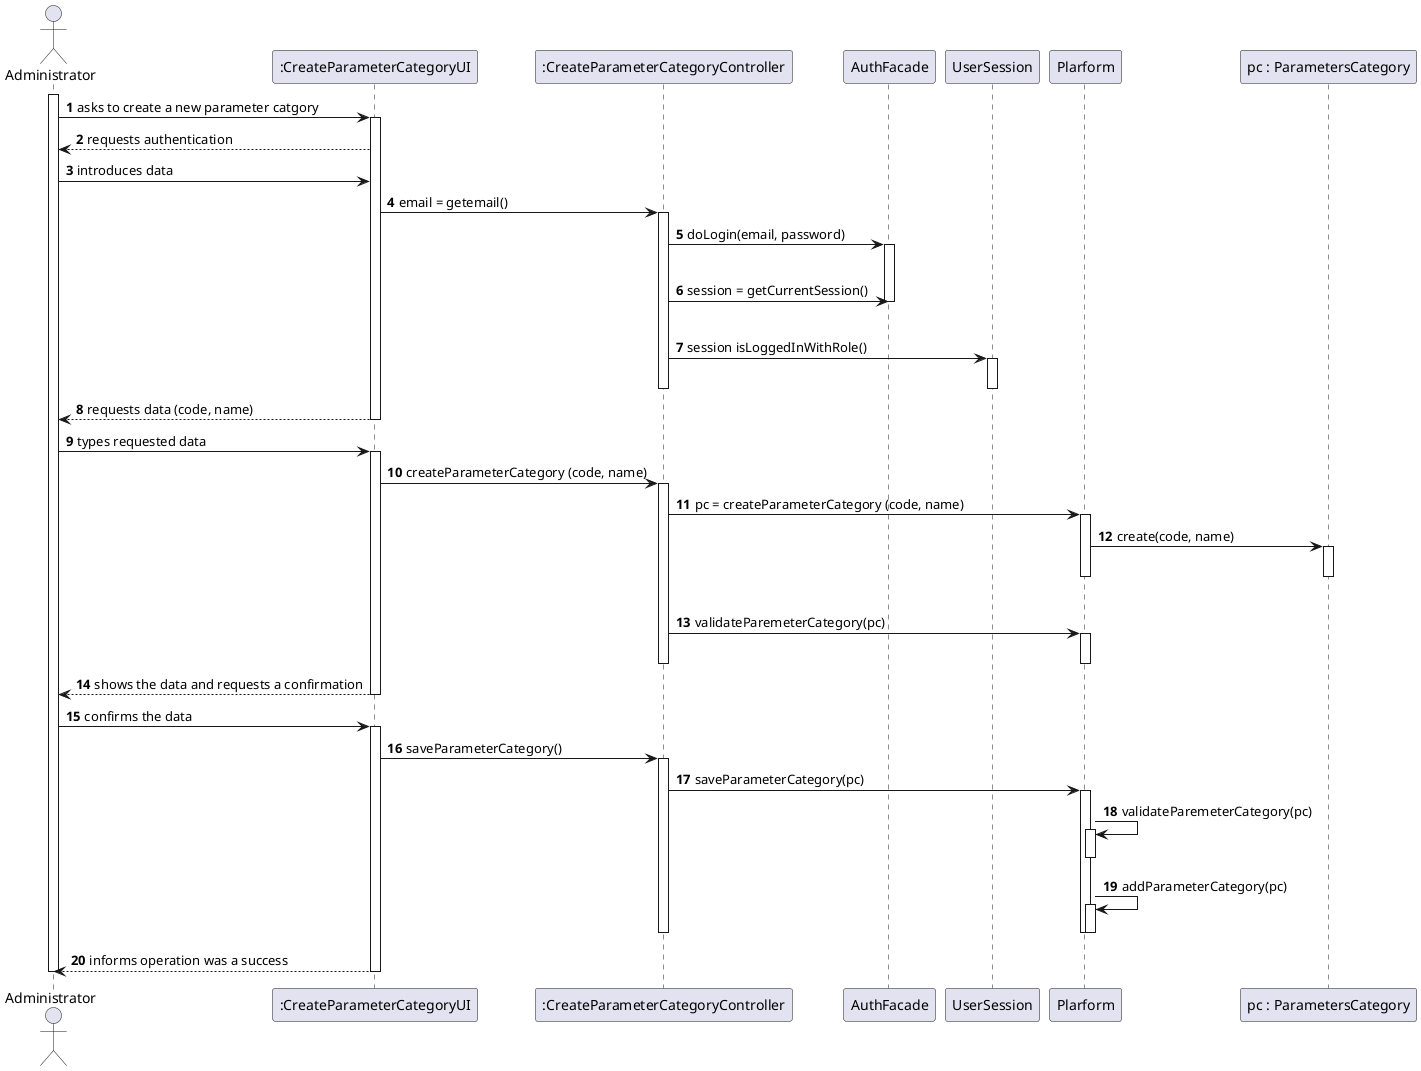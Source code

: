@startuml
autonumber
'hide footbox
actor "Administrator" as ADM

participant ":CreateParameterCategoryUI" as UI
participant ":CreateParameterCategoryController" as CTRL
participant "AuthFacade" as AF
participant "UserSession" as US
participant "Plarform" as _APP
participant "pc : ParametersCategory" as PC


activate ADM
ADM -> UI : asks to create a new parameter catgory
activate UI
UI --> ADM : requests authentication
ADM -> UI : introduces data
UI -> CTRL : email = getemail()
activate CTRL
CTRL -> AF : doLogin(email, password)
|||
activate AF
CTRL -> AF : session = getCurrentSession()
|||
deactivate AF
CTRL -> US : session isLoggedInWithRole()
activate US
deactivate US
deactivate CTRL
UI --> ADM : requests data (code, name)
deactivate UI

ADM -> UI : types requested data
activate UI

UI -> CTRL : createParameterCategory (code, name)
activate CTRL


CTRL -> _APP : pc = createParameterCategory (code, name)
activate _APP
_APP -> PC : create(code, name)
activate PC
deactivate PC
deactivate _APP
|||
CTRL -> _APP : validateParemeterCategory(pc)
activate _APP
deactivate _APP
deactivate CTRL

UI --> ADM : shows the data and requests a confirmation
deactivate UI

ADM -> UI : confirms the data
activate UI

UI -> CTRL : saveParameterCategory()
activate CTRL

CTRL -> _APP : saveParameterCategory(pc)
activate _APP
_APP -> _APP : validateParemeterCategory(pc)
activate _APP
deactivate _APP
_APP -> _APP : addParameterCategory(pc)
activate _APP
deactivate _APP
deactivate _APP



deactivate CTRL
UI --> ADM : informs operation was a success
deactivate UI
deactivate ADM

@enduml